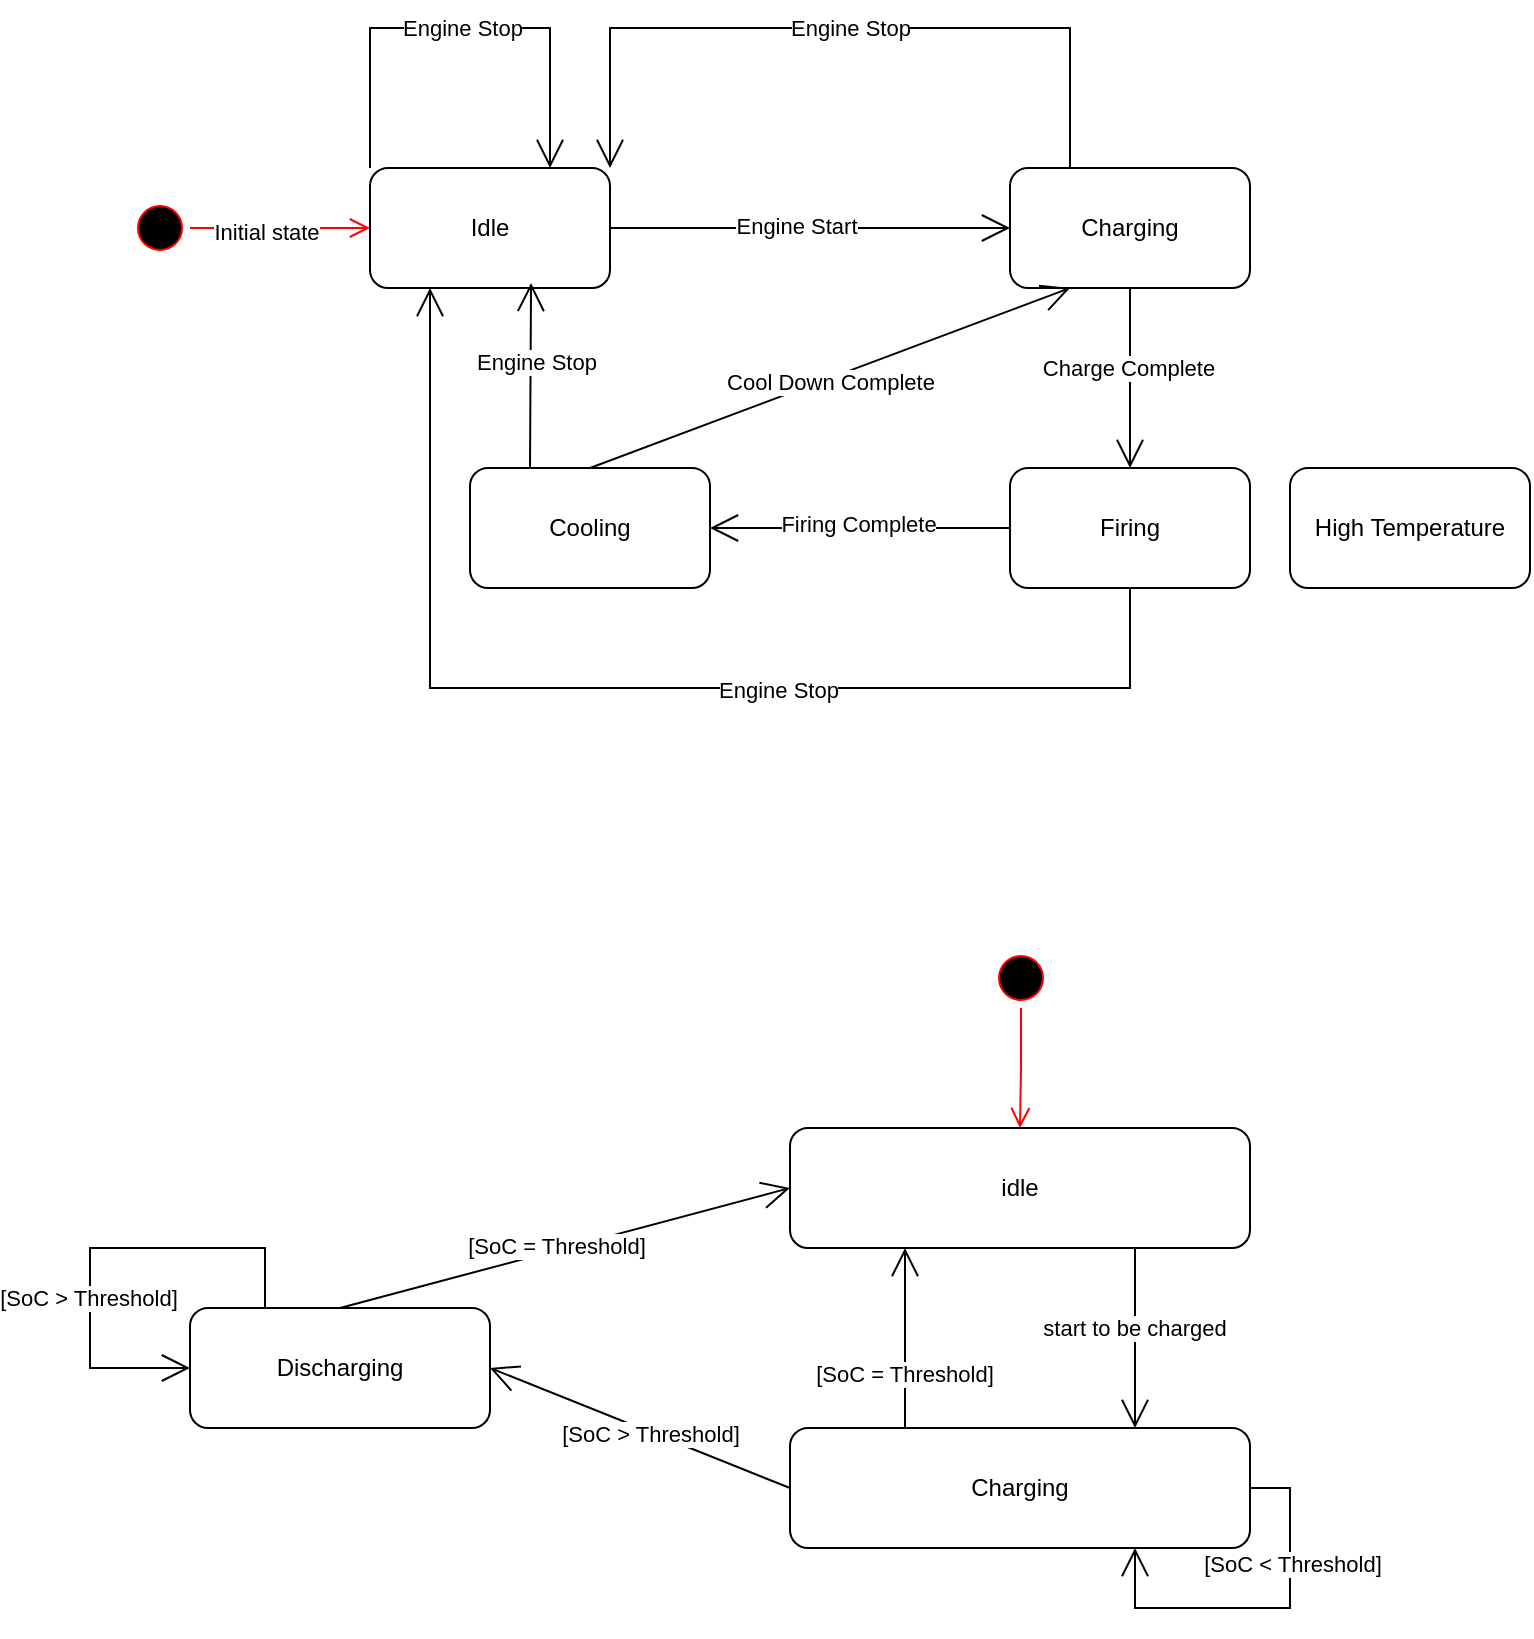 <mxfile version="24.8.3">
  <diagram name="Page-1" id="_TgkaefdaCbVhhmR3HBw">
    <mxGraphModel dx="538" dy="315" grid="1" gridSize="10" guides="1" tooltips="1" connect="1" arrows="1" fold="1" page="1" pageScale="1" pageWidth="850" pageHeight="1100" math="0" shadow="0">
      <root>
        <mxCell id="0" />
        <mxCell id="1" parent="0" />
        <mxCell id="X1xfFscOKBCXzeo_0rOh-1" value="" style="ellipse;html=1;shape=startState;fillColor=#000000;strokeColor=#ff0000;" parent="1" vertex="1">
          <mxGeometry x="130" y="175" width="30" height="30" as="geometry" />
        </mxCell>
        <mxCell id="X1xfFscOKBCXzeo_0rOh-2" value="" style="edgeStyle=orthogonalEdgeStyle;html=1;verticalAlign=bottom;endArrow=open;endSize=8;strokeColor=#ff0000;rounded=0;entryX=0;entryY=0.5;entryDx=0;entryDy=0;" parent="1" source="X1xfFscOKBCXzeo_0rOh-1" target="X1xfFscOKBCXzeo_0rOh-4" edge="1">
          <mxGeometry relative="1" as="geometry">
            <mxPoint x="250" y="190" as="targetPoint" />
          </mxGeometry>
        </mxCell>
        <mxCell id="X1xfFscOKBCXzeo_0rOh-9" value="Initial state" style="edgeLabel;html=1;align=center;verticalAlign=middle;resizable=0;points=[];" parent="X1xfFscOKBCXzeo_0rOh-2" vertex="1" connectable="0">
          <mxGeometry x="-0.156" y="-2" relative="1" as="geometry">
            <mxPoint as="offset" />
          </mxGeometry>
        </mxCell>
        <mxCell id="X1xfFscOKBCXzeo_0rOh-4" value="Idle" style="rounded=1;whiteSpace=wrap;html=1;" parent="1" vertex="1">
          <mxGeometry x="250" y="160" width="120" height="60" as="geometry" />
        </mxCell>
        <mxCell id="X1xfFscOKBCXzeo_0rOh-6" value="Charging" style="rounded=1;whiteSpace=wrap;html=1;" parent="1" vertex="1">
          <mxGeometry x="570" y="160" width="120" height="60" as="geometry" />
        </mxCell>
        <mxCell id="X1xfFscOKBCXzeo_0rOh-7" value="Firing" style="rounded=1;whiteSpace=wrap;html=1;" parent="1" vertex="1">
          <mxGeometry x="570" y="310" width="120" height="60" as="geometry" />
        </mxCell>
        <mxCell id="X1xfFscOKBCXzeo_0rOh-8" value="Cooling" style="rounded=1;whiteSpace=wrap;html=1;" parent="1" vertex="1">
          <mxGeometry x="300" y="310" width="120" height="60" as="geometry" />
        </mxCell>
        <mxCell id="X1xfFscOKBCXzeo_0rOh-10" value="" style="endArrow=open;endFill=1;endSize=12;html=1;rounded=0;exitX=1;exitY=0.5;exitDx=0;exitDy=0;entryX=0;entryY=0.5;entryDx=0;entryDy=0;" parent="1" source="X1xfFscOKBCXzeo_0rOh-4" target="X1xfFscOKBCXzeo_0rOh-6" edge="1">
          <mxGeometry width="160" relative="1" as="geometry">
            <mxPoint x="340" y="240" as="sourcePoint" />
            <mxPoint x="500" y="240" as="targetPoint" />
          </mxGeometry>
        </mxCell>
        <mxCell id="X1xfFscOKBCXzeo_0rOh-11" value="Engine Start" style="edgeLabel;html=1;align=center;verticalAlign=middle;resizable=0;points=[];" parent="X1xfFscOKBCXzeo_0rOh-10" vertex="1" connectable="0">
          <mxGeometry x="-0.07" y="1" relative="1" as="geometry">
            <mxPoint as="offset" />
          </mxGeometry>
        </mxCell>
        <mxCell id="X1xfFscOKBCXzeo_0rOh-12" value="" style="endArrow=open;endFill=1;endSize=12;html=1;rounded=0;exitX=0.5;exitY=1;exitDx=0;exitDy=0;entryX=0.5;entryY=0;entryDx=0;entryDy=0;" parent="1" source="X1xfFscOKBCXzeo_0rOh-6" target="X1xfFscOKBCXzeo_0rOh-7" edge="1">
          <mxGeometry width="160" relative="1" as="geometry">
            <mxPoint x="340" y="240" as="sourcePoint" />
            <mxPoint x="500" y="240" as="targetPoint" />
          </mxGeometry>
        </mxCell>
        <mxCell id="X1xfFscOKBCXzeo_0rOh-13" value="Charge Complete" style="edgeLabel;html=1;align=center;verticalAlign=middle;resizable=0;points=[];" parent="X1xfFscOKBCXzeo_0rOh-12" vertex="1" connectable="0">
          <mxGeometry x="-0.111" y="-1" relative="1" as="geometry">
            <mxPoint as="offset" />
          </mxGeometry>
        </mxCell>
        <mxCell id="X1xfFscOKBCXzeo_0rOh-14" value="" style="endArrow=open;endFill=1;endSize=12;html=1;rounded=0;exitX=0;exitY=0.5;exitDx=0;exitDy=0;entryX=1;entryY=0.5;entryDx=0;entryDy=0;" parent="1" source="X1xfFscOKBCXzeo_0rOh-7" target="X1xfFscOKBCXzeo_0rOh-8" edge="1">
          <mxGeometry width="160" relative="1" as="geometry">
            <mxPoint x="340" y="240" as="sourcePoint" />
            <mxPoint x="500" y="240" as="targetPoint" />
          </mxGeometry>
        </mxCell>
        <mxCell id="X1xfFscOKBCXzeo_0rOh-15" value="Firing Complete" style="edgeLabel;html=1;align=center;verticalAlign=middle;resizable=0;points=[];" parent="X1xfFscOKBCXzeo_0rOh-14" vertex="1" connectable="0">
          <mxGeometry x="0.013" y="-2" relative="1" as="geometry">
            <mxPoint as="offset" />
          </mxGeometry>
        </mxCell>
        <mxCell id="X1xfFscOKBCXzeo_0rOh-16" value="" style="endArrow=open;endFill=1;endSize=12;html=1;rounded=0;exitX=0.5;exitY=0;exitDx=0;exitDy=0;entryX=0.25;entryY=1;entryDx=0;entryDy=0;" parent="1" source="X1xfFscOKBCXzeo_0rOh-8" target="X1xfFscOKBCXzeo_0rOh-6" edge="1">
          <mxGeometry width="160" relative="1" as="geometry">
            <mxPoint x="340" y="240" as="sourcePoint" />
            <mxPoint x="500" y="240" as="targetPoint" />
          </mxGeometry>
        </mxCell>
        <mxCell id="X1xfFscOKBCXzeo_0rOh-17" value="Cool Down Complete" style="edgeLabel;html=1;align=center;verticalAlign=middle;resizable=0;points=[];" parent="X1xfFscOKBCXzeo_0rOh-16" vertex="1" connectable="0">
          <mxGeometry x="-0.01" y="-1" relative="1" as="geometry">
            <mxPoint as="offset" />
          </mxGeometry>
        </mxCell>
        <mxCell id="X1xfFscOKBCXzeo_0rOh-18" value="" style="endArrow=open;endFill=1;endSize=12;html=1;rounded=0;entryX=0.75;entryY=0;entryDx=0;entryDy=0;exitX=0;exitY=0;exitDx=0;exitDy=0;" parent="1" source="X1xfFscOKBCXzeo_0rOh-4" target="X1xfFscOKBCXzeo_0rOh-4" edge="1">
          <mxGeometry width="160" relative="1" as="geometry">
            <mxPoint x="220" y="80" as="sourcePoint" />
            <mxPoint x="500" y="240" as="targetPoint" />
            <Array as="points">
              <mxPoint x="250" y="90" />
              <mxPoint x="340" y="90" />
            </Array>
          </mxGeometry>
        </mxCell>
        <mxCell id="X1xfFscOKBCXzeo_0rOh-21" value="Engine Stop" style="edgeLabel;html=1;align=center;verticalAlign=middle;resizable=0;points=[];" parent="X1xfFscOKBCXzeo_0rOh-18" vertex="1" connectable="0">
          <mxGeometry x="0.009" relative="1" as="geometry">
            <mxPoint as="offset" />
          </mxGeometry>
        </mxCell>
        <mxCell id="X1xfFscOKBCXzeo_0rOh-22" value="" style="endArrow=open;endFill=1;endSize=12;html=1;rounded=0;entryX=1;entryY=0;entryDx=0;entryDy=0;exitX=0.25;exitY=0;exitDx=0;exitDy=0;" parent="1" source="X1xfFscOKBCXzeo_0rOh-6" target="X1xfFscOKBCXzeo_0rOh-4" edge="1">
          <mxGeometry width="160" relative="1" as="geometry">
            <mxPoint x="340" y="240" as="sourcePoint" />
            <mxPoint x="500" y="240" as="targetPoint" />
            <Array as="points">
              <mxPoint x="600" y="90" />
              <mxPoint x="370" y="90" />
            </Array>
          </mxGeometry>
        </mxCell>
        <mxCell id="X1xfFscOKBCXzeo_0rOh-23" value="Engine Stop" style="edgeLabel;html=1;align=center;verticalAlign=middle;resizable=0;points=[];" parent="X1xfFscOKBCXzeo_0rOh-22" vertex="1" connectable="0">
          <mxGeometry x="-0.027" relative="1" as="geometry">
            <mxPoint as="offset" />
          </mxGeometry>
        </mxCell>
        <mxCell id="X1xfFscOKBCXzeo_0rOh-24" value="" style="endArrow=open;endFill=1;endSize=12;html=1;rounded=0;exitX=0.5;exitY=1;exitDx=0;exitDy=0;entryX=0.25;entryY=1;entryDx=0;entryDy=0;" parent="1" source="X1xfFscOKBCXzeo_0rOh-7" target="X1xfFscOKBCXzeo_0rOh-4" edge="1">
          <mxGeometry width="160" relative="1" as="geometry">
            <mxPoint x="340" y="240" as="sourcePoint" />
            <mxPoint x="500" y="240" as="targetPoint" />
            <Array as="points">
              <mxPoint x="630" y="420" />
              <mxPoint x="280" y="420" />
            </Array>
          </mxGeometry>
        </mxCell>
        <mxCell id="X1xfFscOKBCXzeo_0rOh-25" value="Engine Stop" style="edgeLabel;html=1;align=center;verticalAlign=middle;resizable=0;points=[];" parent="X1xfFscOKBCXzeo_0rOh-24" vertex="1" connectable="0">
          <mxGeometry x="-0.247" y="1" relative="1" as="geometry">
            <mxPoint as="offset" />
          </mxGeometry>
        </mxCell>
        <mxCell id="X1xfFscOKBCXzeo_0rOh-26" value="" style="endArrow=open;endFill=1;endSize=12;html=1;rounded=0;exitX=0.25;exitY=0;exitDx=0;exitDy=0;entryX=0.671;entryY=0.958;entryDx=0;entryDy=0;entryPerimeter=0;" parent="1" source="X1xfFscOKBCXzeo_0rOh-8" target="X1xfFscOKBCXzeo_0rOh-4" edge="1">
          <mxGeometry width="160" relative="1" as="geometry">
            <mxPoint x="340" y="240" as="sourcePoint" />
            <mxPoint x="500" y="240" as="targetPoint" />
          </mxGeometry>
        </mxCell>
        <mxCell id="X1xfFscOKBCXzeo_0rOh-27" value="Engine Stop" style="edgeLabel;html=1;align=center;verticalAlign=middle;resizable=0;points=[];" parent="X1xfFscOKBCXzeo_0rOh-26" vertex="1" connectable="0">
          <mxGeometry x="0.146" y="-2" relative="1" as="geometry">
            <mxPoint as="offset" />
          </mxGeometry>
        </mxCell>
        <mxCell id="VHD7gK2-Nl_4rJqmcwvM-1" value="" style="ellipse;html=1;shape=startState;fillColor=#000000;strokeColor=#ff0000;" vertex="1" parent="1">
          <mxGeometry x="560.5" y="550" width="30" height="30" as="geometry" />
        </mxCell>
        <mxCell id="VHD7gK2-Nl_4rJqmcwvM-2" value="" style="edgeStyle=orthogonalEdgeStyle;html=1;verticalAlign=bottom;endArrow=open;endSize=8;strokeColor=#ff0000;rounded=0;entryX=0.5;entryY=0;entryDx=0;entryDy=0;" edge="1" source="VHD7gK2-Nl_4rJqmcwvM-1" parent="1" target="VHD7gK2-Nl_4rJqmcwvM-11">
          <mxGeometry relative="1" as="geometry">
            <mxPoint x="525" y="640" as="targetPoint" />
          </mxGeometry>
        </mxCell>
        <mxCell id="VHD7gK2-Nl_4rJqmcwvM-6" value="High Temperature" style="rounded=1;whiteSpace=wrap;html=1;" vertex="1" parent="1">
          <mxGeometry x="710" y="310" width="120" height="60" as="geometry" />
        </mxCell>
        <mxCell id="VHD7gK2-Nl_4rJqmcwvM-11" value="idle" style="rounded=1;whiteSpace=wrap;html=1;" vertex="1" parent="1">
          <mxGeometry x="460" y="640" width="230" height="60" as="geometry" />
        </mxCell>
        <mxCell id="VHD7gK2-Nl_4rJqmcwvM-12" value="Charging" style="rounded=1;whiteSpace=wrap;html=1;" vertex="1" parent="1">
          <mxGeometry x="460" y="790" width="230" height="60" as="geometry" />
        </mxCell>
        <mxCell id="VHD7gK2-Nl_4rJqmcwvM-13" value="" style="endArrow=open;endFill=1;endSize=12;html=1;rounded=0;entryX=0.75;entryY=0;entryDx=0;entryDy=0;exitX=0.75;exitY=1;exitDx=0;exitDy=0;" edge="1" parent="1" source="VHD7gK2-Nl_4rJqmcwvM-11" target="VHD7gK2-Nl_4rJqmcwvM-12">
          <mxGeometry width="160" relative="1" as="geometry">
            <mxPoint x="450" y="690" as="sourcePoint" />
            <mxPoint x="610" y="690" as="targetPoint" />
          </mxGeometry>
        </mxCell>
        <mxCell id="VHD7gK2-Nl_4rJqmcwvM-15" value="start to be charged" style="edgeLabel;html=1;align=center;verticalAlign=middle;resizable=0;points=[];" vertex="1" connectable="0" parent="VHD7gK2-Nl_4rJqmcwvM-13">
          <mxGeometry x="-0.116" y="-1" relative="1" as="geometry">
            <mxPoint as="offset" />
          </mxGeometry>
        </mxCell>
        <mxCell id="VHD7gK2-Nl_4rJqmcwvM-17" value="" style="endArrow=open;endFill=1;endSize=12;html=1;rounded=0;entryX=0.25;entryY=1;entryDx=0;entryDy=0;exitX=0.25;exitY=0;exitDx=0;exitDy=0;" edge="1" parent="1" source="VHD7gK2-Nl_4rJqmcwvM-12" target="VHD7gK2-Nl_4rJqmcwvM-11">
          <mxGeometry width="160" relative="1" as="geometry">
            <mxPoint x="560" y="770" as="sourcePoint" />
            <mxPoint x="720" y="770" as="targetPoint" />
          </mxGeometry>
        </mxCell>
        <mxCell id="VHD7gK2-Nl_4rJqmcwvM-18" value="[SoC = Threshold]" style="edgeLabel;html=1;align=center;verticalAlign=middle;resizable=0;points=[];" vertex="1" connectable="0" parent="VHD7gK2-Nl_4rJqmcwvM-17">
          <mxGeometry x="-0.403" y="1" relative="1" as="geometry">
            <mxPoint as="offset" />
          </mxGeometry>
        </mxCell>
        <mxCell id="VHD7gK2-Nl_4rJqmcwvM-19" value="Discharging" style="rounded=1;whiteSpace=wrap;html=1;" vertex="1" parent="1">
          <mxGeometry x="160" y="730" width="150" height="60" as="geometry" />
        </mxCell>
        <mxCell id="VHD7gK2-Nl_4rJqmcwvM-20" value="" style="endArrow=open;endFill=1;endSize=12;html=1;rounded=0;entryX=1;entryY=0.5;entryDx=0;entryDy=0;exitX=0;exitY=0.5;exitDx=0;exitDy=0;" edge="1" parent="1" source="VHD7gK2-Nl_4rJqmcwvM-12" target="VHD7gK2-Nl_4rJqmcwvM-19">
          <mxGeometry width="160" relative="1" as="geometry">
            <mxPoint x="460" y="790" as="sourcePoint" />
            <mxPoint x="620" y="790" as="targetPoint" />
          </mxGeometry>
        </mxCell>
        <mxCell id="VHD7gK2-Nl_4rJqmcwvM-21" value="[SoC &amp;gt; Threshold]" style="edgeLabel;html=1;align=center;verticalAlign=middle;resizable=0;points=[];" vertex="1" connectable="0" parent="VHD7gK2-Nl_4rJqmcwvM-20">
          <mxGeometry x="-0.074" y="1" relative="1" as="geometry">
            <mxPoint as="offset" />
          </mxGeometry>
        </mxCell>
        <mxCell id="VHD7gK2-Nl_4rJqmcwvM-22" value="" style="endArrow=open;endFill=1;endSize=12;html=1;rounded=0;exitX=0.5;exitY=0;exitDx=0;exitDy=0;entryX=0;entryY=0.5;entryDx=0;entryDy=0;" edge="1" parent="1" source="VHD7gK2-Nl_4rJqmcwvM-19" target="VHD7gK2-Nl_4rJqmcwvM-11">
          <mxGeometry width="160" relative="1" as="geometry">
            <mxPoint x="460" y="730" as="sourcePoint" />
            <mxPoint x="620" y="730" as="targetPoint" />
          </mxGeometry>
        </mxCell>
        <mxCell id="VHD7gK2-Nl_4rJqmcwvM-23" value="[SoC&amp;nbsp;= Threshold]" style="edgeLabel;html=1;align=center;verticalAlign=middle;resizable=0;points=[];" vertex="1" connectable="0" parent="VHD7gK2-Nl_4rJqmcwvM-22">
          <mxGeometry x="-0.04" y="2" relative="1" as="geometry">
            <mxPoint as="offset" />
          </mxGeometry>
        </mxCell>
        <mxCell id="VHD7gK2-Nl_4rJqmcwvM-28" style="edgeStyle=orthogonalEdgeStyle;rounded=0;orthogonalLoop=1;jettySize=auto;html=1;exitX=1;exitY=0.5;exitDx=0;exitDy=0;entryX=0.75;entryY=1;entryDx=0;entryDy=0;endArrow=open;endFill=0;endSize=12;" edge="1" parent="1" source="VHD7gK2-Nl_4rJqmcwvM-12" target="VHD7gK2-Nl_4rJqmcwvM-12">
          <mxGeometry relative="1" as="geometry">
            <Array as="points">
              <mxPoint x="710" y="820" />
              <mxPoint x="710" y="880" />
              <mxPoint x="633" y="880" />
            </Array>
          </mxGeometry>
        </mxCell>
        <mxCell id="VHD7gK2-Nl_4rJqmcwvM-29" value="[SoC &amp;lt; Threshold]" style="edgeLabel;html=1;align=center;verticalAlign=middle;resizable=0;points=[];" vertex="1" connectable="0" parent="VHD7gK2-Nl_4rJqmcwvM-28">
          <mxGeometry x="-0.388" y="1" relative="1" as="geometry">
            <mxPoint as="offset" />
          </mxGeometry>
        </mxCell>
        <mxCell id="VHD7gK2-Nl_4rJqmcwvM-30" style="edgeStyle=orthogonalEdgeStyle;rounded=0;orthogonalLoop=1;jettySize=auto;html=1;exitX=0.25;exitY=0;exitDx=0;exitDy=0;entryX=0;entryY=0.5;entryDx=0;entryDy=0;endArrow=open;endFill=0;endSize=12;" edge="1" parent="1" source="VHD7gK2-Nl_4rJqmcwvM-19" target="VHD7gK2-Nl_4rJqmcwvM-19">
          <mxGeometry relative="1" as="geometry">
            <Array as="points">
              <mxPoint x="198" y="700" />
              <mxPoint x="110" y="700" />
              <mxPoint x="110" y="760" />
            </Array>
          </mxGeometry>
        </mxCell>
        <mxCell id="VHD7gK2-Nl_4rJqmcwvM-31" value="[SoC &amp;gt; Threshold]" style="edgeLabel;html=1;align=center;verticalAlign=middle;resizable=0;points=[];" vertex="1" connectable="0" parent="VHD7gK2-Nl_4rJqmcwvM-30">
          <mxGeometry x="0.254" y="-1" relative="1" as="geometry">
            <mxPoint as="offset" />
          </mxGeometry>
        </mxCell>
      </root>
    </mxGraphModel>
  </diagram>
</mxfile>
